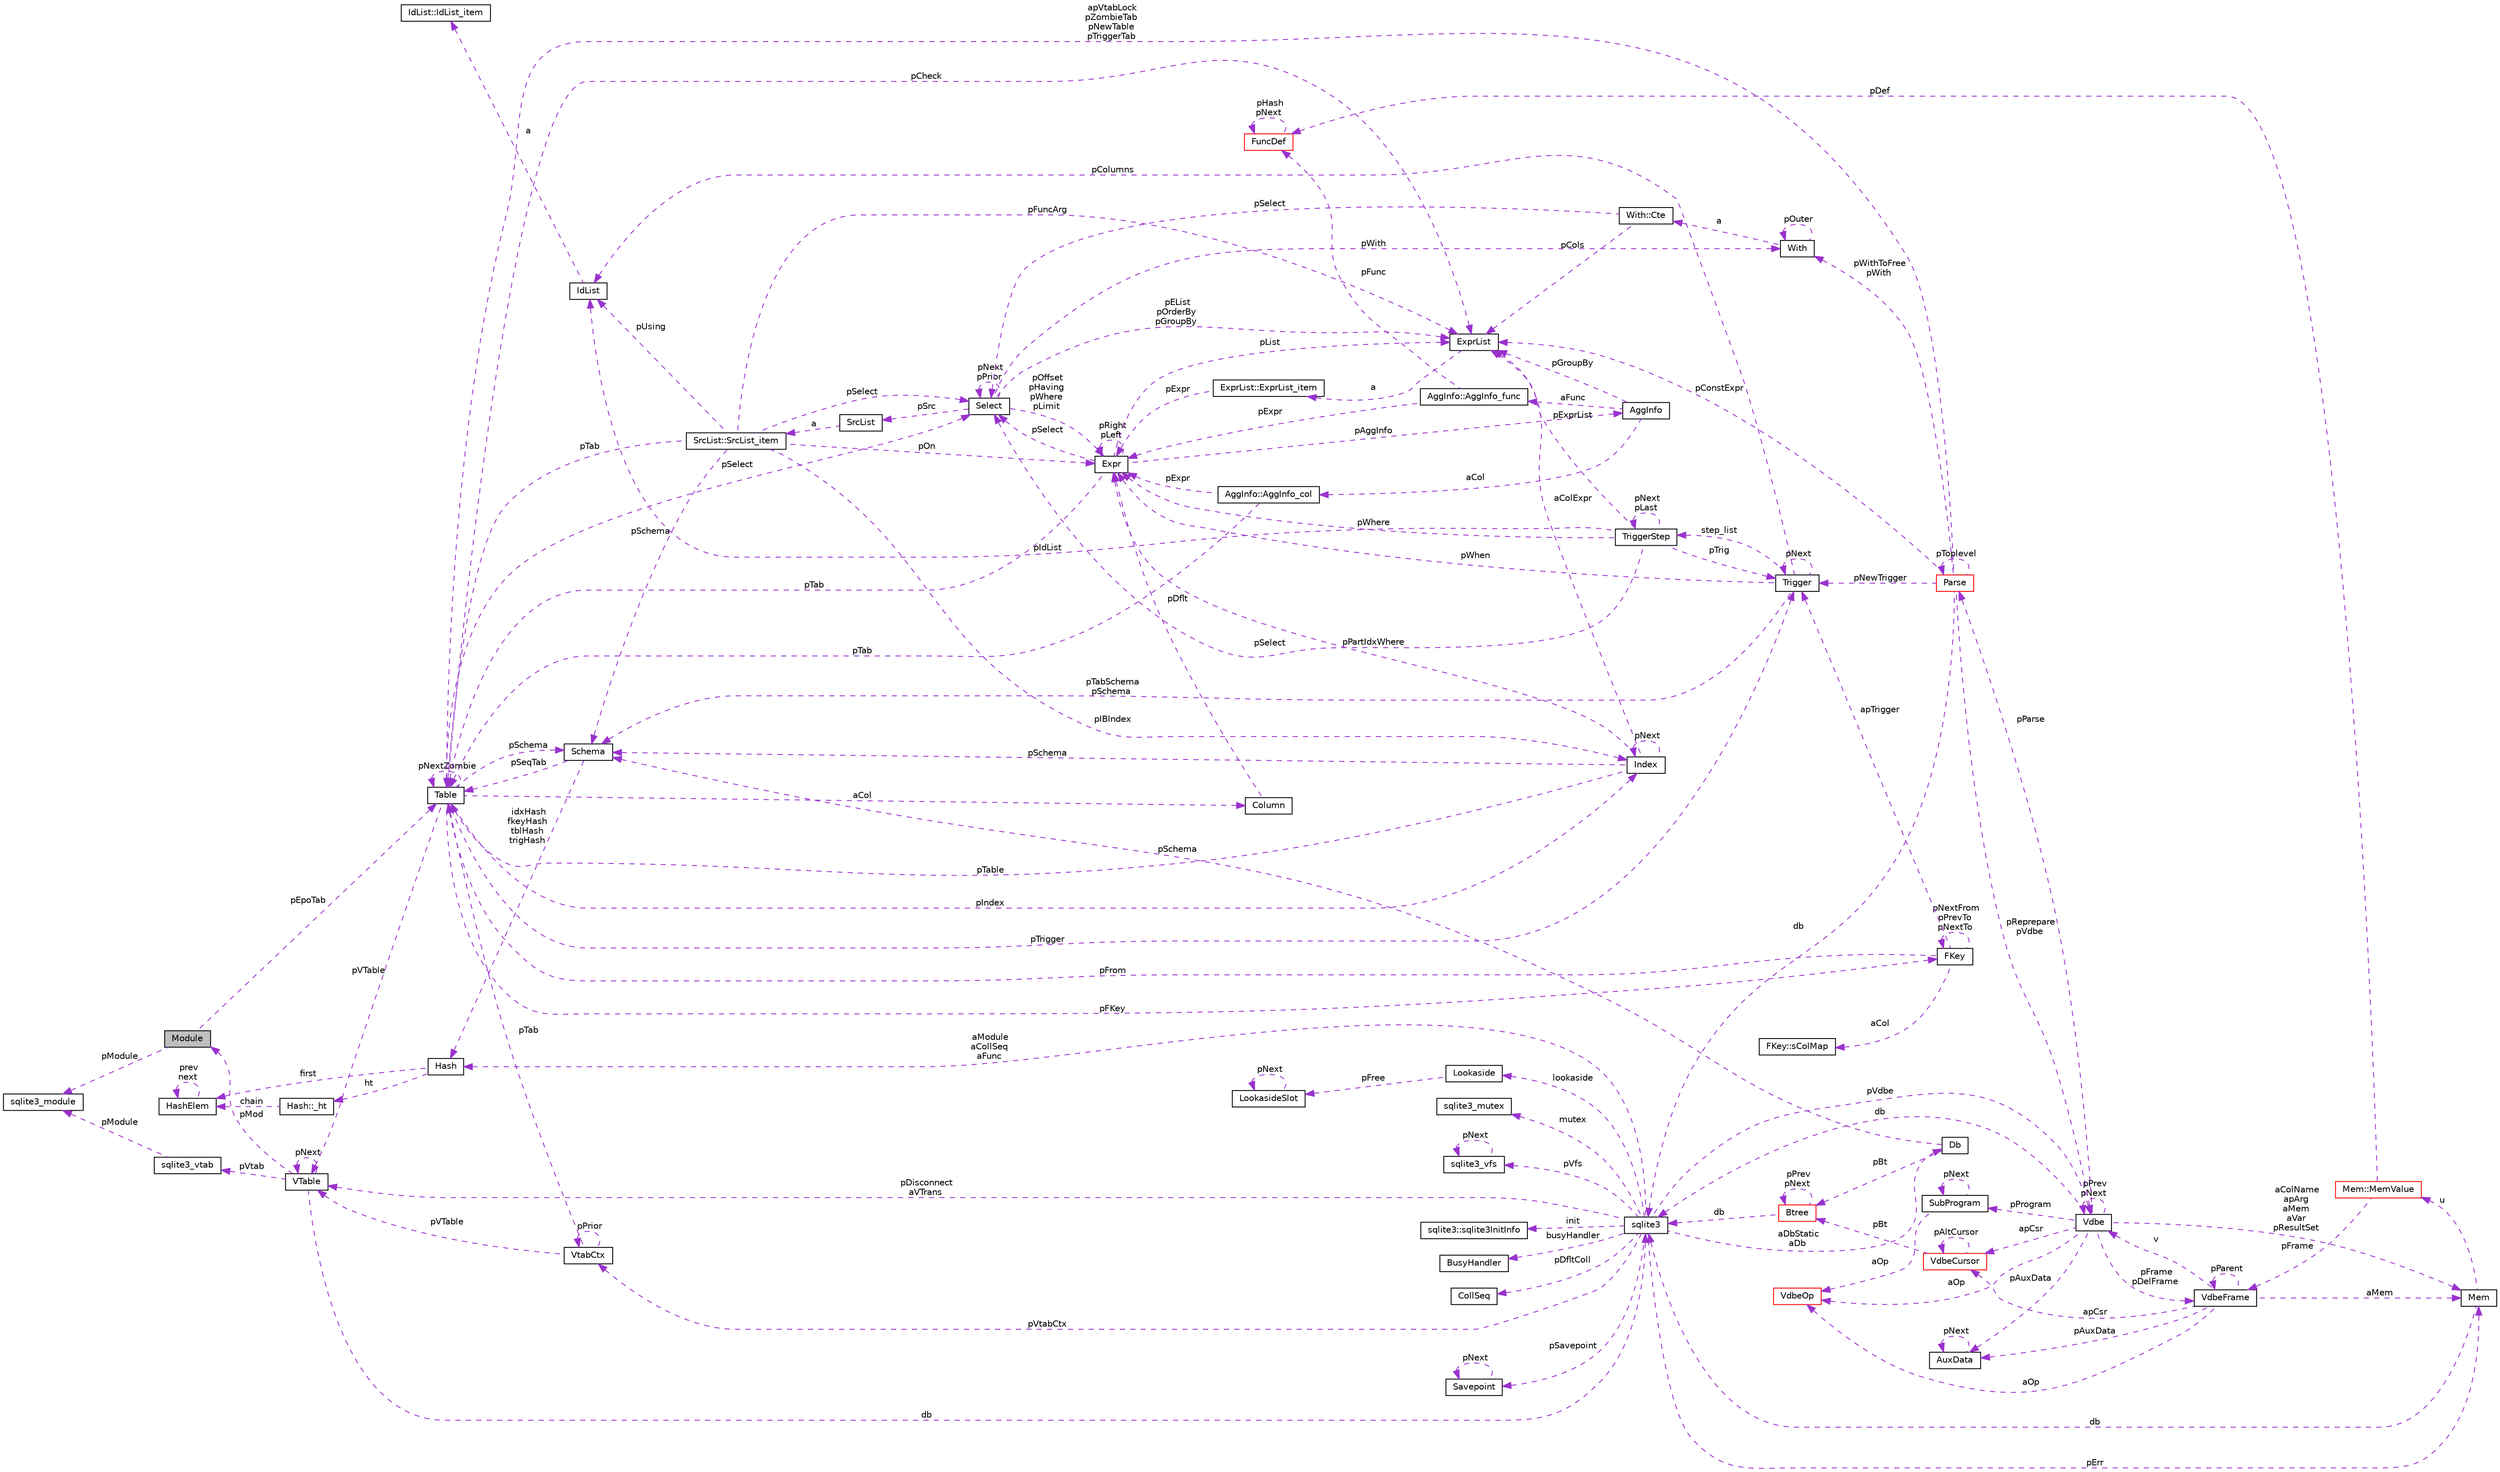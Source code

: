 digraph "Module"
{
  edge [fontname="Helvetica",fontsize="10",labelfontname="Helvetica",labelfontsize="10"];
  node [fontname="Helvetica",fontsize="10",shape=record];
  rankdir="LR";
  Node1 [label="Module",height=0.2,width=0.4,color="black", fillcolor="grey75", style="filled", fontcolor="black"];
  Node2 -> Node1 [dir="back",color="darkorchid3",fontsize="10",style="dashed",label=" pModule" ];
  Node2 [label="sqlite3_module",height=0.2,width=0.4,color="black", fillcolor="white", style="filled",URL="$structsqlite3__module.html"];
  Node3 -> Node1 [dir="back",color="darkorchid3",fontsize="10",style="dashed",label=" pEpoTab" ];
  Node3 [label="Table",height=0.2,width=0.4,color="black", fillcolor="white", style="filled",URL="$structTable.html"];
  Node4 -> Node3 [dir="back",color="darkorchid3",fontsize="10",style="dashed",label=" pSchema" ];
  Node4 [label="Schema",height=0.2,width=0.4,color="black", fillcolor="white", style="filled",URL="$structSchema.html"];
  Node3 -> Node4 [dir="back",color="darkorchid3",fontsize="10",style="dashed",label=" pSeqTab" ];
  Node5 -> Node4 [dir="back",color="darkorchid3",fontsize="10",style="dashed",label=" idxHash\nfkeyHash\ntblHash\ntrigHash" ];
  Node5 [label="Hash",height=0.2,width=0.4,color="black", fillcolor="white", style="filled",URL="$structHash.html"];
  Node6 -> Node5 [dir="back",color="darkorchid3",fontsize="10",style="dashed",label=" ht" ];
  Node6 [label="Hash::_ht",height=0.2,width=0.4,color="black", fillcolor="white", style="filled",URL="$structHash_1_1__ht.html"];
  Node7 -> Node6 [dir="back",color="darkorchid3",fontsize="10",style="dashed",label=" chain" ];
  Node7 [label="HashElem",height=0.2,width=0.4,color="black", fillcolor="white", style="filled",URL="$structHashElem.html"];
  Node7 -> Node7 [dir="back",color="darkorchid3",fontsize="10",style="dashed",label=" prev\nnext" ];
  Node7 -> Node5 [dir="back",color="darkorchid3",fontsize="10",style="dashed",label=" first" ];
  Node8 -> Node3 [dir="back",color="darkorchid3",fontsize="10",style="dashed",label=" aCol" ];
  Node8 [label="Column",height=0.2,width=0.4,color="black", fillcolor="white", style="filled",URL="$structColumn.html"];
  Node9 -> Node8 [dir="back",color="darkorchid3",fontsize="10",style="dashed",label=" pDflt" ];
  Node9 [label="Expr",height=0.2,width=0.4,color="black", fillcolor="white", style="filled",URL="$structExpr.html"];
  Node10 -> Node9 [dir="back",color="darkorchid3",fontsize="10",style="dashed",label=" pAggInfo" ];
  Node10 [label="AggInfo",height=0.2,width=0.4,color="black", fillcolor="white", style="filled",URL="$structAggInfo.html"];
  Node11 -> Node10 [dir="back",color="darkorchid3",fontsize="10",style="dashed",label=" aCol" ];
  Node11 [label="AggInfo::AggInfo_col",height=0.2,width=0.4,color="black", fillcolor="white", style="filled",URL="$structAggInfo_1_1AggInfo__col.html"];
  Node9 -> Node11 [dir="back",color="darkorchid3",fontsize="10",style="dashed",label=" pExpr" ];
  Node3 -> Node11 [dir="back",color="darkorchid3",fontsize="10",style="dashed",label=" pTab" ];
  Node12 -> Node10 [dir="back",color="darkorchid3",fontsize="10",style="dashed",label=" aFunc" ];
  Node12 [label="AggInfo::AggInfo_func",height=0.2,width=0.4,color="black", fillcolor="white", style="filled",URL="$structAggInfo_1_1AggInfo__func.html"];
  Node9 -> Node12 [dir="back",color="darkorchid3",fontsize="10",style="dashed",label=" pExpr" ];
  Node13 -> Node12 [dir="back",color="darkorchid3",fontsize="10",style="dashed",label=" pFunc" ];
  Node13 [label="FuncDef",height=0.2,width=0.4,color="red", fillcolor="white", style="filled",URL="$structFuncDef.html"];
  Node13 -> Node13 [dir="back",color="darkorchid3",fontsize="10",style="dashed",label=" pHash\npNext" ];
  Node14 -> Node10 [dir="back",color="darkorchid3",fontsize="10",style="dashed",label=" pGroupBy" ];
  Node14 [label="ExprList",height=0.2,width=0.4,color="black", fillcolor="white", style="filled",URL="$structExprList.html"];
  Node15 -> Node14 [dir="back",color="darkorchid3",fontsize="10",style="dashed",label=" a" ];
  Node15 [label="ExprList::ExprList_item",height=0.2,width=0.4,color="black", fillcolor="white", style="filled",URL="$structExprList_1_1ExprList__item.html"];
  Node9 -> Node15 [dir="back",color="darkorchid3",fontsize="10",style="dashed",label=" pExpr" ];
  Node9 -> Node9 [dir="back",color="darkorchid3",fontsize="10",style="dashed",label=" pRight\npLeft" ];
  Node3 -> Node9 [dir="back",color="darkorchid3",fontsize="10",style="dashed",label=" pTab" ];
  Node16 -> Node9 [dir="back",color="darkorchid3",fontsize="10",style="dashed",label=" pSelect" ];
  Node16 [label="Select",height=0.2,width=0.4,color="black", fillcolor="white", style="filled",URL="$structSelect.html"];
  Node9 -> Node16 [dir="back",color="darkorchid3",fontsize="10",style="dashed",label=" pOffset\npHaving\npWhere\npLimit" ];
  Node17 -> Node16 [dir="back",color="darkorchid3",fontsize="10",style="dashed",label=" pWith" ];
  Node17 [label="With",height=0.2,width=0.4,color="black", fillcolor="white", style="filled",URL="$structWith.html"];
  Node18 -> Node17 [dir="back",color="darkorchid3",fontsize="10",style="dashed",label=" a" ];
  Node18 [label="With::Cte",height=0.2,width=0.4,color="black", fillcolor="white", style="filled",URL="$structWith_1_1Cte.html"];
  Node16 -> Node18 [dir="back",color="darkorchid3",fontsize="10",style="dashed",label=" pSelect" ];
  Node14 -> Node18 [dir="back",color="darkorchid3",fontsize="10",style="dashed",label=" pCols" ];
  Node17 -> Node17 [dir="back",color="darkorchid3",fontsize="10",style="dashed",label=" pOuter" ];
  Node16 -> Node16 [dir="back",color="darkorchid3",fontsize="10",style="dashed",label=" pNext\npPrior" ];
  Node19 -> Node16 [dir="back",color="darkorchid3",fontsize="10",style="dashed",label=" pSrc" ];
  Node19 [label="SrcList",height=0.2,width=0.4,color="black", fillcolor="white", style="filled",URL="$structSrcList.html"];
  Node20 -> Node19 [dir="back",color="darkorchid3",fontsize="10",style="dashed",label=" a" ];
  Node20 [label="SrcList::SrcList_item",height=0.2,width=0.4,color="black", fillcolor="white", style="filled",URL="$structSrcList_1_1SrcList__item.html"];
  Node4 -> Node20 [dir="back",color="darkorchid3",fontsize="10",style="dashed",label=" pSchema" ];
  Node9 -> Node20 [dir="back",color="darkorchid3",fontsize="10",style="dashed",label=" pOn" ];
  Node21 -> Node20 [dir="back",color="darkorchid3",fontsize="10",style="dashed",label=" pUsing" ];
  Node21 [label="IdList",height=0.2,width=0.4,color="black", fillcolor="white", style="filled",URL="$structIdList.html"];
  Node22 -> Node21 [dir="back",color="darkorchid3",fontsize="10",style="dashed",label=" a" ];
  Node22 [label="IdList::IdList_item",height=0.2,width=0.4,color="black", fillcolor="white", style="filled",URL="$structIdList_1_1IdList__item.html"];
  Node3 -> Node20 [dir="back",color="darkorchid3",fontsize="10",style="dashed",label=" pTab" ];
  Node16 -> Node20 [dir="back",color="darkorchid3",fontsize="10",style="dashed",label=" pSelect" ];
  Node23 -> Node20 [dir="back",color="darkorchid3",fontsize="10",style="dashed",label=" pIBIndex" ];
  Node23 [label="Index",height=0.2,width=0.4,color="black", fillcolor="white", style="filled",URL="$structIndex.html"];
  Node4 -> Node23 [dir="back",color="darkorchid3",fontsize="10",style="dashed",label=" pSchema" ];
  Node9 -> Node23 [dir="back",color="darkorchid3",fontsize="10",style="dashed",label=" pPartIdxWhere" ];
  Node3 -> Node23 [dir="back",color="darkorchid3",fontsize="10",style="dashed",label=" pTable" ];
  Node14 -> Node23 [dir="back",color="darkorchid3",fontsize="10",style="dashed",label=" aColExpr" ];
  Node23 -> Node23 [dir="back",color="darkorchid3",fontsize="10",style="dashed",label=" pNext" ];
  Node14 -> Node20 [dir="back",color="darkorchid3",fontsize="10",style="dashed",label=" pFuncArg" ];
  Node14 -> Node16 [dir="back",color="darkorchid3",fontsize="10",style="dashed",label=" pEList\npOrderBy\npGroupBy" ];
  Node14 -> Node9 [dir="back",color="darkorchid3",fontsize="10",style="dashed",label=" pList" ];
  Node24 -> Node3 [dir="back",color="darkorchid3",fontsize="10",style="dashed",label=" pFKey" ];
  Node24 [label="FKey",height=0.2,width=0.4,color="black", fillcolor="white", style="filled",URL="$structFKey.html"];
  Node25 -> Node24 [dir="back",color="darkorchid3",fontsize="10",style="dashed",label=" aCol" ];
  Node25 [label="FKey::sColMap",height=0.2,width=0.4,color="black", fillcolor="white", style="filled",URL="$structFKey_1_1sColMap.html"];
  Node24 -> Node24 [dir="back",color="darkorchid3",fontsize="10",style="dashed",label=" pNextFrom\npPrevTo\npNextTo" ];
  Node3 -> Node24 [dir="back",color="darkorchid3",fontsize="10",style="dashed",label=" pFrom" ];
  Node26 -> Node24 [dir="back",color="darkorchid3",fontsize="10",style="dashed",label=" apTrigger" ];
  Node26 [label="Trigger",height=0.2,width=0.4,color="black", fillcolor="white", style="filled",URL="$structTrigger.html"];
  Node27 -> Node26 [dir="back",color="darkorchid3",fontsize="10",style="dashed",label=" step_list" ];
  Node27 [label="TriggerStep",height=0.2,width=0.4,color="black", fillcolor="white", style="filled",URL="$structTriggerStep.html"];
  Node27 -> Node27 [dir="back",color="darkorchid3",fontsize="10",style="dashed",label=" pNext\npLast" ];
  Node9 -> Node27 [dir="back",color="darkorchid3",fontsize="10",style="dashed",label=" pWhere" ];
  Node21 -> Node27 [dir="back",color="darkorchid3",fontsize="10",style="dashed",label=" pIdList" ];
  Node16 -> Node27 [dir="back",color="darkorchid3",fontsize="10",style="dashed",label=" pSelect" ];
  Node26 -> Node27 [dir="back",color="darkorchid3",fontsize="10",style="dashed",label=" pTrig" ];
  Node14 -> Node27 [dir="back",color="darkorchid3",fontsize="10",style="dashed",label=" pExprList" ];
  Node4 -> Node26 [dir="back",color="darkorchid3",fontsize="10",style="dashed",label=" pTabSchema\npSchema" ];
  Node9 -> Node26 [dir="back",color="darkorchid3",fontsize="10",style="dashed",label=" pWhen" ];
  Node21 -> Node26 [dir="back",color="darkorchid3",fontsize="10",style="dashed",label=" pColumns" ];
  Node26 -> Node26 [dir="back",color="darkorchid3",fontsize="10",style="dashed",label=" pNext" ];
  Node28 -> Node3 [dir="back",color="darkorchid3",fontsize="10",style="dashed",label=" pVTable" ];
  Node28 [label="VTable",height=0.2,width=0.4,color="black", fillcolor="white", style="filled",URL="$structVTable.html"];
  Node29 -> Node28 [dir="back",color="darkorchid3",fontsize="10",style="dashed",label=" db" ];
  Node29 [label="sqlite3",height=0.2,width=0.4,color="black", fillcolor="white", style="filled",URL="$structsqlite3.html"];
  Node30 -> Node29 [dir="back",color="darkorchid3",fontsize="10",style="dashed",label=" pErr" ];
  Node30 [label="Mem",height=0.2,width=0.4,color="black", fillcolor="white", style="filled",URL="$structMem.html"];
  Node31 -> Node30 [dir="back",color="darkorchid3",fontsize="10",style="dashed",label=" u" ];
  Node31 [label="Mem::MemValue",height=0.2,width=0.4,color="red", fillcolor="white", style="filled",URL="$unionMem_1_1MemValue.html"];
  Node32 -> Node31 [dir="back",color="darkorchid3",fontsize="10",style="dashed",label=" pFrame" ];
  Node32 [label="VdbeFrame",height=0.2,width=0.4,color="black", fillcolor="white", style="filled",URL="$structVdbeFrame.html"];
  Node30 -> Node32 [dir="back",color="darkorchid3",fontsize="10",style="dashed",label=" aMem" ];
  Node33 -> Node32 [dir="back",color="darkorchid3",fontsize="10",style="dashed",label=" v" ];
  Node33 [label="Vdbe",height=0.2,width=0.4,color="black", fillcolor="white", style="filled",URL="$structVdbe.html"];
  Node30 -> Node33 [dir="back",color="darkorchid3",fontsize="10",style="dashed",label=" aColName\napArg\naMem\naVar\npResultSet" ];
  Node33 -> Node33 [dir="back",color="darkorchid3",fontsize="10",style="dashed",label=" pPrev\npNext" ];
  Node29 -> Node33 [dir="back",color="darkorchid3",fontsize="10",style="dashed",label=" db" ];
  Node32 -> Node33 [dir="back",color="darkorchid3",fontsize="10",style="dashed",label=" pFrame\npDelFrame" ];
  Node34 -> Node33 [dir="back",color="darkorchid3",fontsize="10",style="dashed",label=" pAuxData" ];
  Node34 [label="AuxData",height=0.2,width=0.4,color="black", fillcolor="white", style="filled",URL="$structAuxData.html"];
  Node34 -> Node34 [dir="back",color="darkorchid3",fontsize="10",style="dashed",label=" pNext" ];
  Node35 -> Node33 [dir="back",color="darkorchid3",fontsize="10",style="dashed",label=" pProgram" ];
  Node35 [label="SubProgram",height=0.2,width=0.4,color="black", fillcolor="white", style="filled",URL="$structSubProgram.html"];
  Node35 -> Node35 [dir="back",color="darkorchid3",fontsize="10",style="dashed",label=" pNext" ];
  Node36 -> Node35 [dir="back",color="darkorchid3",fontsize="10",style="dashed",label=" aOp" ];
  Node36 [label="VdbeOp",height=0.2,width=0.4,color="red", fillcolor="white", style="filled",URL="$structVdbeOp.html"];
  Node37 -> Node33 [dir="back",color="darkorchid3",fontsize="10",style="dashed",label=" apCsr" ];
  Node37 [label="VdbeCursor",height=0.2,width=0.4,color="red", fillcolor="white", style="filled",URL="$structVdbeCursor.html"];
  Node37 -> Node37 [dir="back",color="darkorchid3",fontsize="10",style="dashed",label=" pAltCursor" ];
  Node38 -> Node37 [dir="back",color="darkorchid3",fontsize="10",style="dashed",label=" pBt" ];
  Node38 [label="Btree",height=0.2,width=0.4,color="red", fillcolor="white", style="filled",URL="$structBtree.html"];
  Node29 -> Node38 [dir="back",color="darkorchid3",fontsize="10",style="dashed",label=" db" ];
  Node38 -> Node38 [dir="back",color="darkorchid3",fontsize="10",style="dashed",label=" pPrev\npNext" ];
  Node39 -> Node33 [dir="back",color="darkorchid3",fontsize="10",style="dashed",label=" pParse" ];
  Node39 [label="Parse",height=0.2,width=0.4,color="red", fillcolor="white", style="filled",URL="$structParse.html"];
  Node33 -> Node39 [dir="back",color="darkorchid3",fontsize="10",style="dashed",label=" pReprepare\npVdbe" ];
  Node29 -> Node39 [dir="back",color="darkorchid3",fontsize="10",style="dashed",label=" db" ];
  Node17 -> Node39 [dir="back",color="darkorchid3",fontsize="10",style="dashed",label=" pWithToFree\npWith" ];
  Node3 -> Node39 [dir="back",color="darkorchid3",fontsize="10",style="dashed",label=" apVtabLock\npZombieTab\npNewTable\npTriggerTab" ];
  Node26 -> Node39 [dir="back",color="darkorchid3",fontsize="10",style="dashed",label=" pNewTrigger" ];
  Node14 -> Node39 [dir="back",color="darkorchid3",fontsize="10",style="dashed",label=" pConstExpr" ];
  Node39 -> Node39 [dir="back",color="darkorchid3",fontsize="10",style="dashed",label=" pToplevel" ];
  Node36 -> Node33 [dir="back",color="darkorchid3",fontsize="10",style="dashed",label=" aOp" ];
  Node32 -> Node32 [dir="back",color="darkorchid3",fontsize="10",style="dashed",label=" pParent" ];
  Node34 -> Node32 [dir="back",color="darkorchid3",fontsize="10",style="dashed",label=" pAuxData" ];
  Node37 -> Node32 [dir="back",color="darkorchid3",fontsize="10",style="dashed",label=" apCsr" ];
  Node36 -> Node32 [dir="back",color="darkorchid3",fontsize="10",style="dashed",label=" aOp" ];
  Node13 -> Node31 [dir="back",color="darkorchid3",fontsize="10",style="dashed",label=" pDef" ];
  Node29 -> Node30 [dir="back",color="darkorchid3",fontsize="10",style="dashed",label=" db" ];
  Node33 -> Node29 [dir="back",color="darkorchid3",fontsize="10",style="dashed",label=" pVdbe" ];
  Node40 -> Node29 [dir="back",color="darkorchid3",fontsize="10",style="dashed",label=" pSavepoint" ];
  Node40 [label="Savepoint",height=0.2,width=0.4,color="black", fillcolor="white", style="filled",URL="$structSavepoint.html"];
  Node40 -> Node40 [dir="back",color="darkorchid3",fontsize="10",style="dashed",label=" pNext" ];
  Node41 -> Node29 [dir="back",color="darkorchid3",fontsize="10",style="dashed",label=" lookaside" ];
  Node41 [label="Lookaside",height=0.2,width=0.4,color="black", fillcolor="white", style="filled",URL="$structLookaside.html"];
  Node42 -> Node41 [dir="back",color="darkorchid3",fontsize="10",style="dashed",label=" pFree" ];
  Node42 [label="LookasideSlot",height=0.2,width=0.4,color="black", fillcolor="white", style="filled",URL="$structLookasideSlot.html"];
  Node42 -> Node42 [dir="back",color="darkorchid3",fontsize="10",style="dashed",label=" pNext" ];
  Node43 -> Node29 [dir="back",color="darkorchid3",fontsize="10",style="dashed",label=" mutex" ];
  Node43 [label="sqlite3_mutex",height=0.2,width=0.4,color="black", fillcolor="white", style="filled",URL="$structsqlite3__mutex.html"];
  Node44 -> Node29 [dir="back",color="darkorchid3",fontsize="10",style="dashed",label=" pVfs" ];
  Node44 [label="sqlite3_vfs",height=0.2,width=0.4,color="black", fillcolor="white", style="filled",URL="$structsqlite3__vfs.html"];
  Node44 -> Node44 [dir="back",color="darkorchid3",fontsize="10",style="dashed",label=" pNext" ];
  Node45 -> Node29 [dir="back",color="darkorchid3",fontsize="10",style="dashed",label=" init" ];
  Node45 [label="sqlite3::sqlite3InitInfo",height=0.2,width=0.4,color="black", fillcolor="white", style="filled",URL="$structsqlite3_1_1sqlite3InitInfo.html"];
  Node46 -> Node29 [dir="back",color="darkorchid3",fontsize="10",style="dashed",label=" busyHandler" ];
  Node46 [label="BusyHandler",height=0.2,width=0.4,color="black", fillcolor="white", style="filled",URL="$structBusyHandler.html"];
  Node47 -> Node29 [dir="back",color="darkorchid3",fontsize="10",style="dashed",label=" pVtabCtx" ];
  Node47 [label="VtabCtx",height=0.2,width=0.4,color="black", fillcolor="white", style="filled",URL="$structVtabCtx.html"];
  Node47 -> Node47 [dir="back",color="darkorchid3",fontsize="10",style="dashed",label=" pPrior" ];
  Node28 -> Node47 [dir="back",color="darkorchid3",fontsize="10",style="dashed",label=" pVTable" ];
  Node3 -> Node47 [dir="back",color="darkorchid3",fontsize="10",style="dashed",label=" pTab" ];
  Node48 -> Node29 [dir="back",color="darkorchid3",fontsize="10",style="dashed",label=" pDfltColl" ];
  Node48 [label="CollSeq",height=0.2,width=0.4,color="black", fillcolor="white", style="filled",URL="$structCollSeq.html"];
  Node28 -> Node29 [dir="back",color="darkorchid3",fontsize="10",style="dashed",label=" pDisconnect\naVTrans" ];
  Node49 -> Node29 [dir="back",color="darkorchid3",fontsize="10",style="dashed",label=" aDbStatic\naDb" ];
  Node49 [label="Db",height=0.2,width=0.4,color="black", fillcolor="white", style="filled",URL="$structDb.html"];
  Node4 -> Node49 [dir="back",color="darkorchid3",fontsize="10",style="dashed",label=" pSchema" ];
  Node38 -> Node49 [dir="back",color="darkorchid3",fontsize="10",style="dashed",label=" pBt" ];
  Node5 -> Node29 [dir="back",color="darkorchid3",fontsize="10",style="dashed",label=" aModule\naCollSeq\naFunc" ];
  Node28 -> Node28 [dir="back",color="darkorchid3",fontsize="10",style="dashed",label=" pNext" ];
  Node1 -> Node28 [dir="back",color="darkorchid3",fontsize="10",style="dashed",label=" pMod" ];
  Node50 -> Node28 [dir="back",color="darkorchid3",fontsize="10",style="dashed",label=" pVtab" ];
  Node50 [label="sqlite3_vtab",height=0.2,width=0.4,color="black", fillcolor="white", style="filled",URL="$structsqlite3__vtab.html"];
  Node2 -> Node50 [dir="back",color="darkorchid3",fontsize="10",style="dashed",label=" pModule" ];
  Node3 -> Node3 [dir="back",color="darkorchid3",fontsize="10",style="dashed",label=" pNextZombie" ];
  Node26 -> Node3 [dir="back",color="darkorchid3",fontsize="10",style="dashed",label=" pTrigger" ];
  Node16 -> Node3 [dir="back",color="darkorchid3",fontsize="10",style="dashed",label=" pSelect" ];
  Node14 -> Node3 [dir="back",color="darkorchid3",fontsize="10",style="dashed",label=" pCheck" ];
  Node23 -> Node3 [dir="back",color="darkorchid3",fontsize="10",style="dashed",label=" pIndex" ];
}
